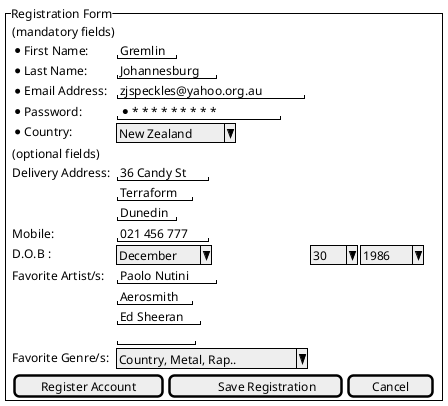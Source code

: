 @startsalt RegistrationMockUp

{^ Registration Form
  <U+0020>{
    (mandatory fields)
   * First Name: | "Gremlin"
   * Last Name: | "Johannesburg"
   * Email Address: |  "zjspeckles@yahoo.org.au"
   * Password: | " * * * * * * * * * *"
   * Country: |  ^ New Zealand ^
   (optional fields)
   Delivery Address: | "36 Candy St"
   \t |"Terraform"
   \t |"Dunedin"
   Mobile: | "021 456 777"
   D.O.B :| ^ December ^ | ^ 30 ^ | ^ 1986 ^
   Favorite Artist/s: | "Paolo Nutini"
   \t | "Aerosmith"
   \t | "Ed Sheeran"
   \t | "\t\t\t"
   Favorite Genre/s: | ^Country, Metal, Rap.. ^
  }<U+0020>

  <U+0020>{ [ Register Account ] |  | [\tSave Registration\t] |[  Cancel  ] }

}
@endsalt